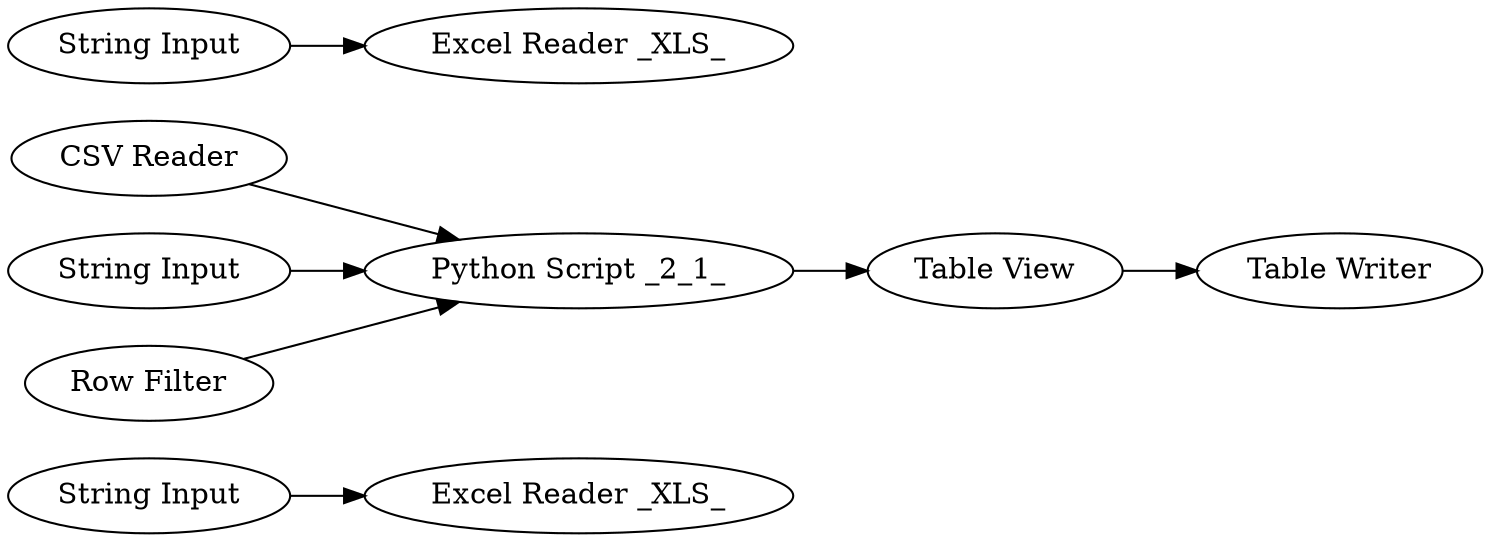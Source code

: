 digraph {
	"8196308183740135601_9" [label="String Input"]
	"8196308183740135601_5" [label="Table Writer"]
	"8196308183740135601_7" [label="Excel Reader _XLS_"]
	"8196308183740135601_1" [label="Excel Reader _XLS_"]
	"8196308183740135601_8" [label="String Input"]
	"8196308183740135601_2" [label="CSV Reader"]
	"8196308183740135601_3" [label="Python Script _2_1_"]
	"8196308183740135601_10" [label="String Input"]
	"8196308183740135601_6" [label="Row Filter"]
	"8196308183740135601_4" [label="Table View"]
	"8196308183740135601_6" -> "8196308183740135601_3"
	"8196308183740135601_3" -> "8196308183740135601_4"
	"8196308183740135601_8" -> "8196308183740135601_1"
	"8196308183740135601_4" -> "8196308183740135601_5"
	"8196308183740135601_2" -> "8196308183740135601_3"
	"8196308183740135601_9" -> "8196308183740135601_7"
	"8196308183740135601_10" -> "8196308183740135601_3"
	rankdir=LR
}
